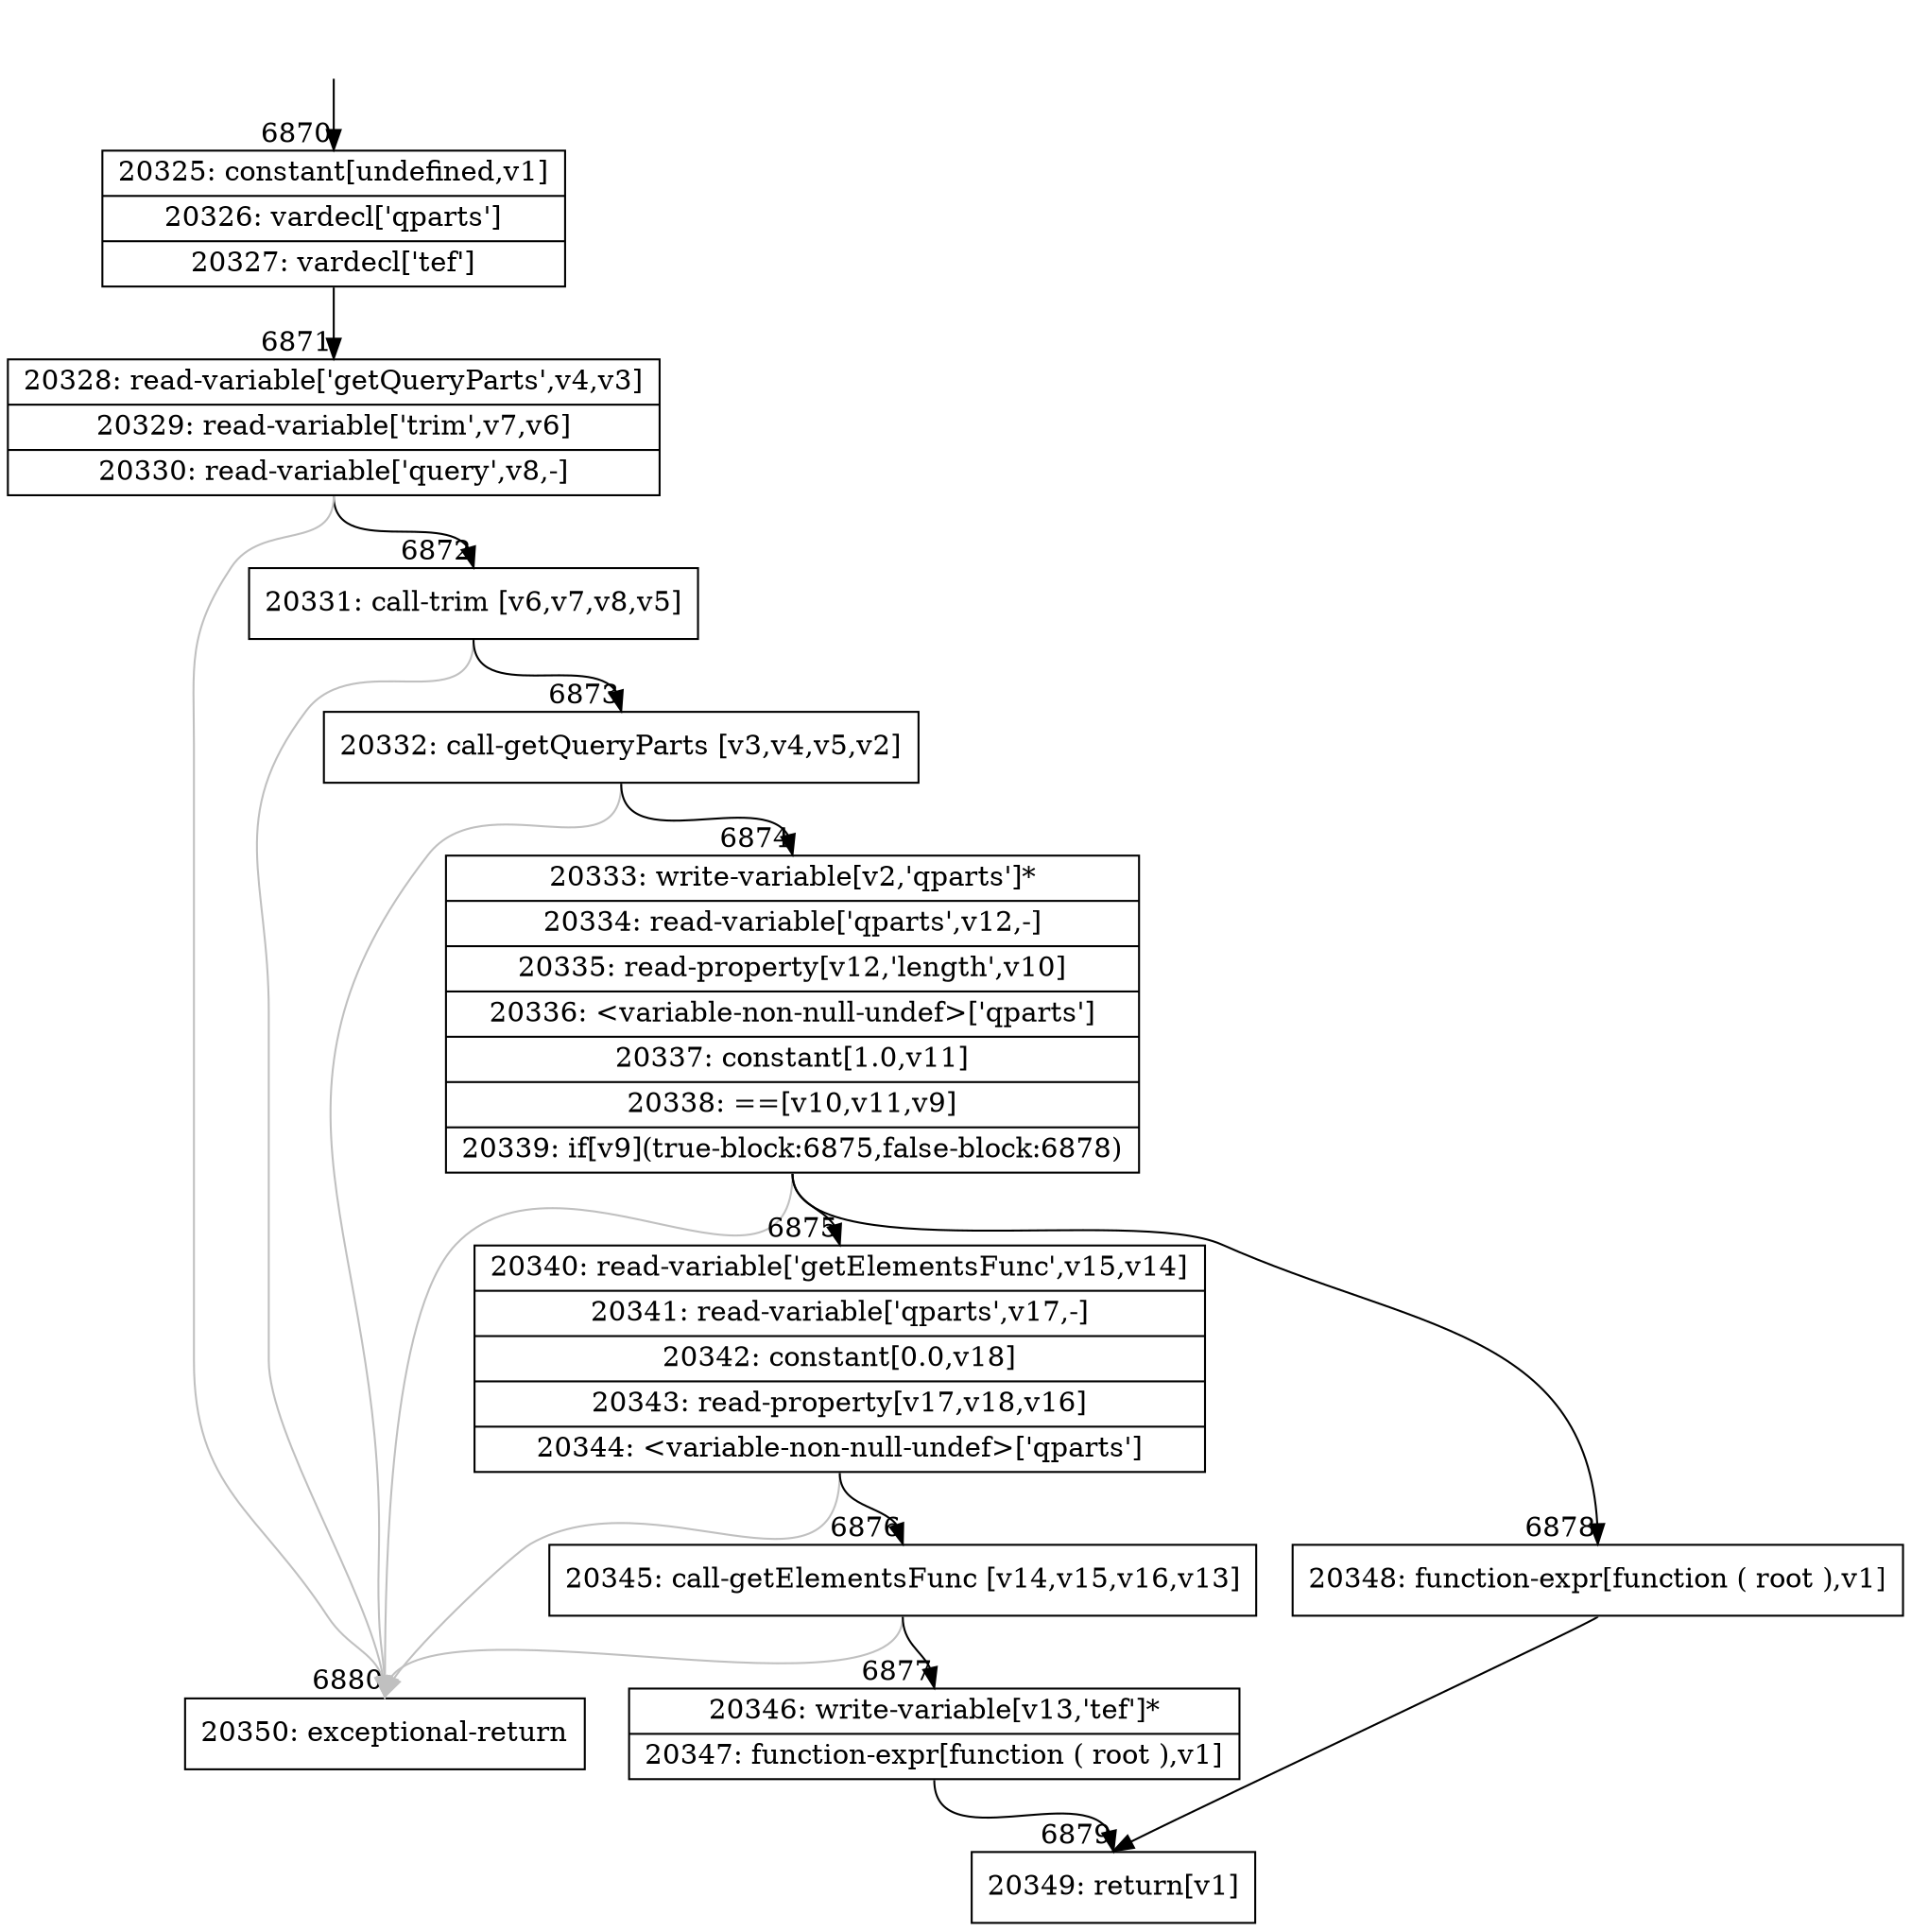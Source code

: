 digraph {
rankdir="TD"
BB_entry480[shape=none,label=""];
BB_entry480 -> BB6870 [tailport=s, headport=n, headlabel="    6870"]
BB6870 [shape=record label="{20325: constant[undefined,v1]|20326: vardecl['qparts']|20327: vardecl['tef']}" ] 
BB6870 -> BB6871 [tailport=s, headport=n, headlabel="      6871"]
BB6871 [shape=record label="{20328: read-variable['getQueryParts',v4,v3]|20329: read-variable['trim',v7,v6]|20330: read-variable['query',v8,-]}" ] 
BB6871 -> BB6872 [tailport=s, headport=n, headlabel="      6872"]
BB6871 -> BB6880 [tailport=s, headport=n, color=gray, headlabel="      6880"]
BB6872 [shape=record label="{20331: call-trim [v6,v7,v8,v5]}" ] 
BB6872 -> BB6873 [tailport=s, headport=n, headlabel="      6873"]
BB6872 -> BB6880 [tailport=s, headport=n, color=gray]
BB6873 [shape=record label="{20332: call-getQueryParts [v3,v4,v5,v2]}" ] 
BB6873 -> BB6874 [tailport=s, headport=n, headlabel="      6874"]
BB6873 -> BB6880 [tailport=s, headport=n, color=gray]
BB6874 [shape=record label="{20333: write-variable[v2,'qparts']*|20334: read-variable['qparts',v12,-]|20335: read-property[v12,'length',v10]|20336: \<variable-non-null-undef\>['qparts']|20337: constant[1.0,v11]|20338: ==[v10,v11,v9]|20339: if[v9](true-block:6875,false-block:6878)}" ] 
BB6874 -> BB6875 [tailport=s, headport=n, headlabel="      6875"]
BB6874 -> BB6878 [tailport=s, headport=n, headlabel="      6878"]
BB6874 -> BB6880 [tailport=s, headport=n, color=gray]
BB6875 [shape=record label="{20340: read-variable['getElementsFunc',v15,v14]|20341: read-variable['qparts',v17,-]|20342: constant[0.0,v18]|20343: read-property[v17,v18,v16]|20344: \<variable-non-null-undef\>['qparts']}" ] 
BB6875 -> BB6876 [tailport=s, headport=n, headlabel="      6876"]
BB6875 -> BB6880 [tailport=s, headport=n, color=gray]
BB6876 [shape=record label="{20345: call-getElementsFunc [v14,v15,v16,v13]}" ] 
BB6876 -> BB6877 [tailport=s, headport=n, headlabel="      6877"]
BB6876 -> BB6880 [tailport=s, headport=n, color=gray]
BB6877 [shape=record label="{20346: write-variable[v13,'tef']*|20347: function-expr[function ( root ),v1]}" ] 
BB6877 -> BB6879 [tailport=s, headport=n, headlabel="      6879"]
BB6878 [shape=record label="{20348: function-expr[function ( root ),v1]}" ] 
BB6878 -> BB6879 [tailport=s, headport=n]
BB6879 [shape=record label="{20349: return[v1]}" ] 
BB6880 [shape=record label="{20350: exceptional-return}" ] 
//#$~ 9603
}
